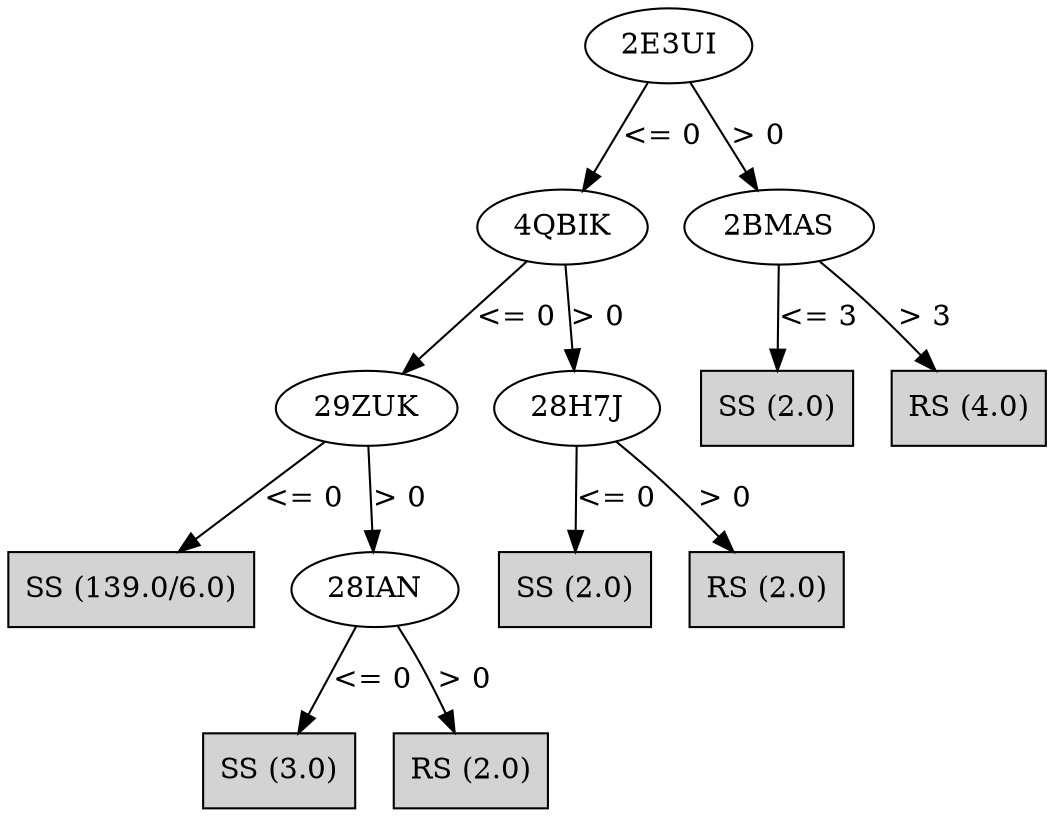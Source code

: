 digraph J48Tree {
N0 [label="2E3UI" ]
N0->N1 [label="<= 0"]
N1 [label="4QBIK" ]
N1->N2 [label="<= 0"]
N2 [label="29ZUK" ]
N2->N3 [label="<= 0"]
N3 [label="SS (139.0/6.0)" shape=box style=filled ]
N2->N4 [label="> 0"]
N4 [label="28IAN" ]
N4->N5 [label="<= 0"]
N5 [label="SS (3.0)" shape=box style=filled ]
N4->N6 [label="> 0"]
N6 [label="RS (2.0)" shape=box style=filled ]
N1->N7 [label="> 0"]
N7 [label="28H7J" ]
N7->N8 [label="<= 0"]
N8 [label="SS (2.0)" shape=box style=filled ]
N7->N9 [label="> 0"]
N9 [label="RS (2.0)" shape=box style=filled ]
N0->N10 [label="> 0"]
N10 [label="2BMAS" ]
N10->N11 [label="<= 3"]
N11 [label="SS (2.0)" shape=box style=filled ]
N10->N12 [label="> 3"]
N12 [label="RS (4.0)" shape=box style=filled ]
}

